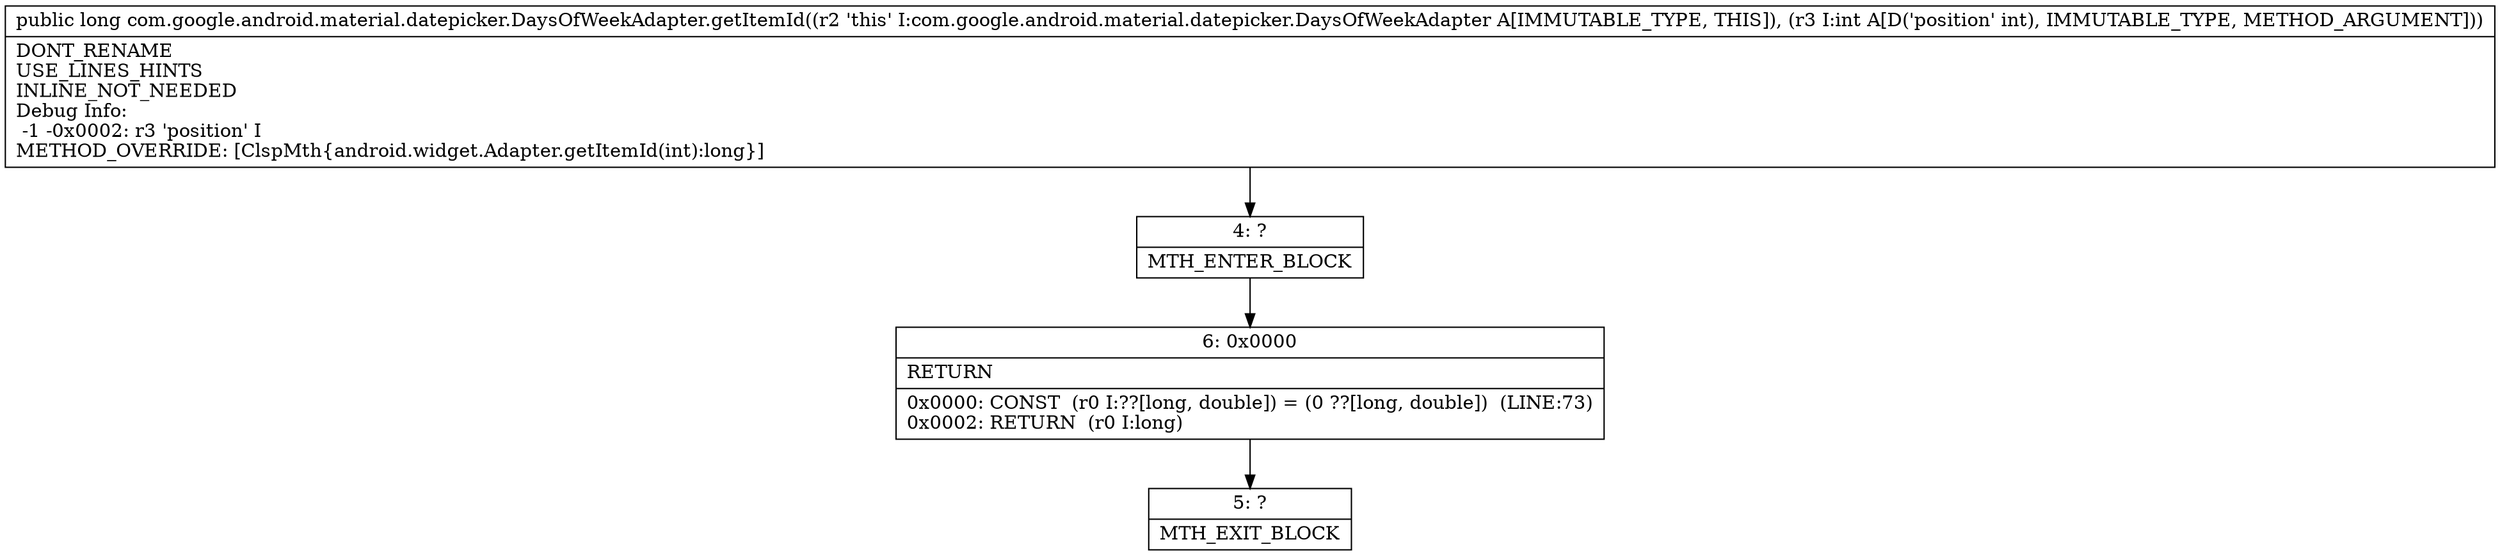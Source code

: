 digraph "CFG forcom.google.android.material.datepicker.DaysOfWeekAdapter.getItemId(I)J" {
Node_4 [shape=record,label="{4\:\ ?|MTH_ENTER_BLOCK\l}"];
Node_6 [shape=record,label="{6\:\ 0x0000|RETURN\l|0x0000: CONST  (r0 I:??[long, double]) = (0 ??[long, double])  (LINE:73)\l0x0002: RETURN  (r0 I:long) \l}"];
Node_5 [shape=record,label="{5\:\ ?|MTH_EXIT_BLOCK\l}"];
MethodNode[shape=record,label="{public long com.google.android.material.datepicker.DaysOfWeekAdapter.getItemId((r2 'this' I:com.google.android.material.datepicker.DaysOfWeekAdapter A[IMMUTABLE_TYPE, THIS]), (r3 I:int A[D('position' int), IMMUTABLE_TYPE, METHOD_ARGUMENT]))  | DONT_RENAME\lUSE_LINES_HINTS\lINLINE_NOT_NEEDED\lDebug Info:\l  \-1 \-0x0002: r3 'position' I\lMETHOD_OVERRIDE: [ClspMth\{android.widget.Adapter.getItemId(int):long\}]\l}"];
MethodNode -> Node_4;Node_4 -> Node_6;
Node_6 -> Node_5;
}

